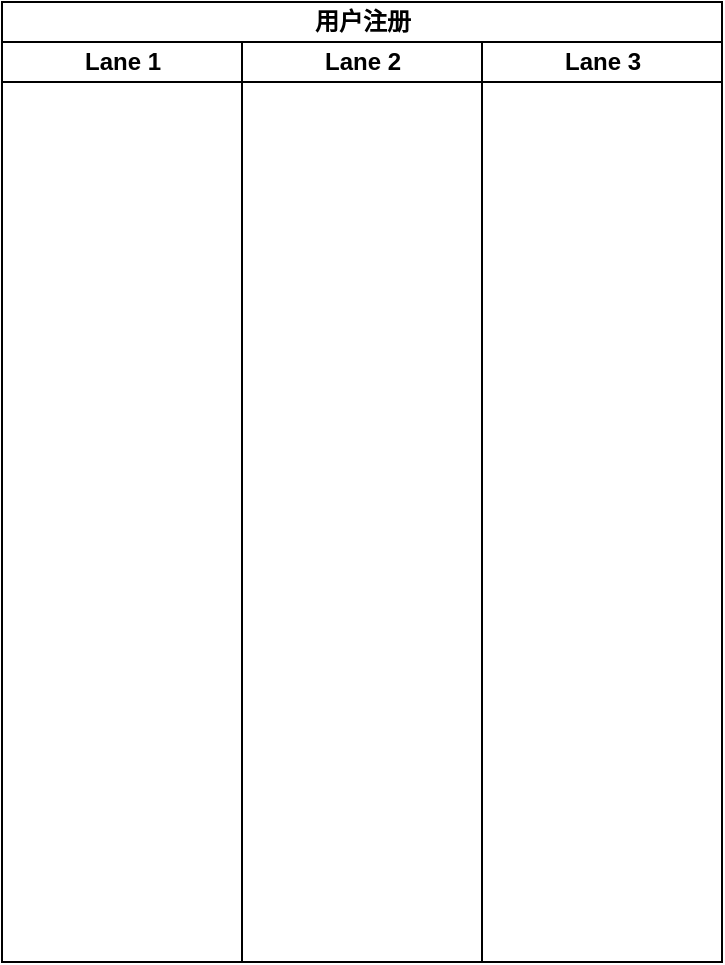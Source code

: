 <mxfile version="22.1.18" type="github">
  <diagram id="prtHgNgQTEPvFCAcTncT" name="Page-1">
    <mxGraphModel dx="1407" dy="720" grid="1" gridSize="10" guides="1" tooltips="1" connect="1" arrows="1" fold="1" page="1" pageScale="1" pageWidth="827" pageHeight="1169" math="0" shadow="0">
      <root>
        <mxCell id="0" />
        <mxCell id="1" parent="0" />
        <mxCell id="5s85hY_GPOJS1mKpv2UH-3" value="用户注册" style="swimlane;childLayout=stackLayout;resizeParent=1;resizeParentMax=0;startSize=20;html=1;" vertex="1" parent="1">
          <mxGeometry x="230.0" y="130" width="360" height="480" as="geometry" />
        </mxCell>
        <mxCell id="5s85hY_GPOJS1mKpv2UH-4" value="Lane 1" style="swimlane;startSize=20;html=1;" vertex="1" parent="5s85hY_GPOJS1mKpv2UH-3">
          <mxGeometry y="20" width="120" height="460" as="geometry" />
        </mxCell>
        <mxCell id="5s85hY_GPOJS1mKpv2UH-5" value="Lane 2" style="swimlane;startSize=20;html=1;" vertex="1" parent="5s85hY_GPOJS1mKpv2UH-3">
          <mxGeometry x="120" y="20" width="120" height="460" as="geometry" />
        </mxCell>
        <mxCell id="5s85hY_GPOJS1mKpv2UH-6" value="Lane 3" style="swimlane;startSize=20;html=1;" vertex="1" parent="5s85hY_GPOJS1mKpv2UH-3">
          <mxGeometry x="240" y="20" width="120" height="460" as="geometry" />
        </mxCell>
      </root>
    </mxGraphModel>
  </diagram>
</mxfile>
